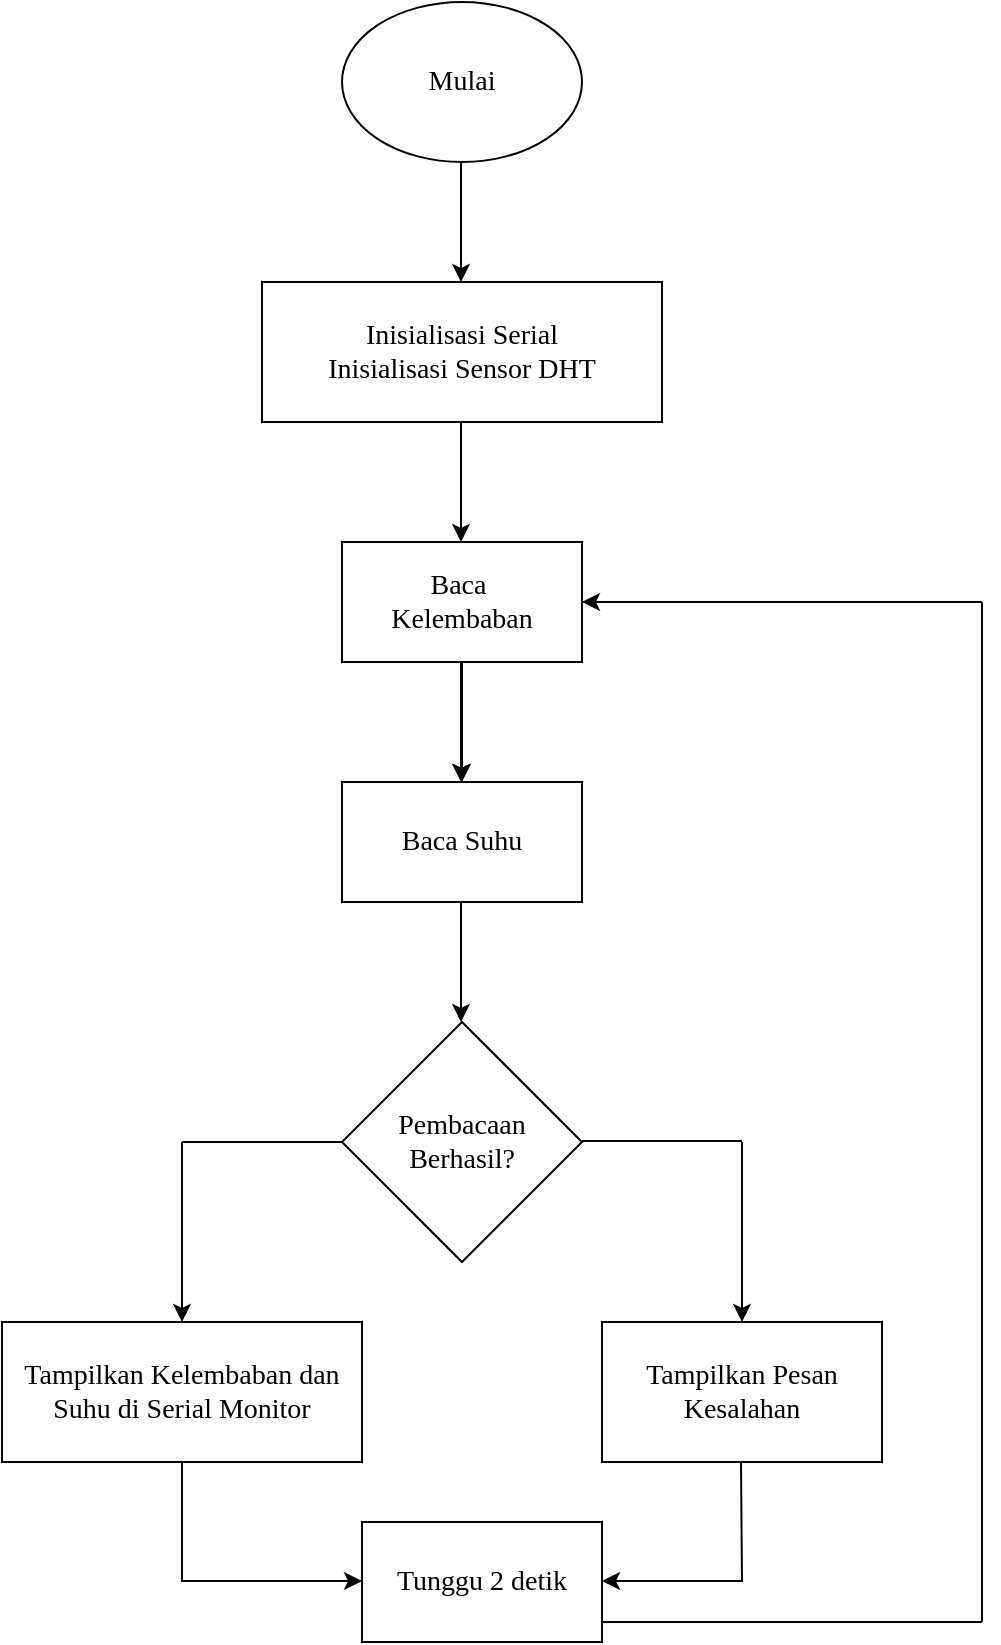 <mxfile version="24.8.3">
  <diagram name="Halaman-1" id="n1Fad7en_6eeLd4DlBht">
    <mxGraphModel grid="1" page="1" gridSize="10" guides="1" tooltips="1" connect="1" arrows="1" fold="1" pageScale="1" pageWidth="827" pageHeight="1169" math="0" shadow="0">
      <root>
        <mxCell id="0" />
        <mxCell id="1" parent="0" />
        <mxCell id="GTAngCAjK04g9Yc-P6Z9-3" value="" style="endArrow=classic;html=1;rounded=0;exitX=0.5;exitY=1;exitDx=0;exitDy=0;" edge="1" parent="1">
          <mxGeometry width="50" height="50" relative="1" as="geometry">
            <mxPoint x="419.5" y="100" as="sourcePoint" />
            <mxPoint x="419.5" y="160" as="targetPoint" />
          </mxGeometry>
        </mxCell>
        <mxCell id="GTAngCAjK04g9Yc-P6Z9-4" value="&lt;div&gt;&lt;font style=&quot;font-size: 14px;&quot; face=&quot;Comic Sans MS&quot;&gt;&lt;br&gt;&lt;/font&gt;&lt;/div&gt;&lt;font style=&quot;font-size: 14px;&quot; face=&quot;Comic Sans MS&quot;&gt;&lt;div&gt;&lt;font style=&quot;&quot; face=&quot;Comic Sans MS&quot;&gt;&lt;br&gt;&lt;/font&gt;&lt;/div&gt;Inisialisasi Serial&lt;/font&gt;&lt;div&gt;&lt;font face=&quot;Comic Sans MS&quot;&gt;&lt;span style=&quot;font-size: 14px;&quot;&gt;Inisialisasi Sensor DHT&lt;br&gt;&lt;/span&gt;&lt;/font&gt;&lt;div&gt;&lt;div&gt;&lt;font size=&quot;3&quot;&gt;&lt;br&gt;&lt;/font&gt;&lt;/div&gt;&lt;/div&gt;&lt;div&gt;&lt;div&gt;&lt;br&gt;&lt;/div&gt;&lt;/div&gt;&lt;/div&gt;" style="rounded=0;whiteSpace=wrap;html=1;" vertex="1" parent="1">
          <mxGeometry x="320" y="160" width="200" height="70" as="geometry" />
        </mxCell>
        <mxCell id="GTAngCAjK04g9Yc-P6Z9-5" value="" style="endArrow=classic;html=1;rounded=0;exitX=0.5;exitY=1;exitDx=0;exitDy=0;" edge="1" parent="1">
          <mxGeometry width="50" height="50" relative="1" as="geometry">
            <mxPoint x="419.5" y="230" as="sourcePoint" />
            <mxPoint x="419.5" y="290" as="targetPoint" />
          </mxGeometry>
        </mxCell>
        <mxCell id="GTAngCAjK04g9Yc-P6Z9-6" value="" style="edgeStyle=orthogonalEdgeStyle;rounded=0;orthogonalLoop=1;jettySize=auto;html=1;" edge="1" parent="1" source="GTAngCAjK04g9Yc-P6Z9-7" target="GTAngCAjK04g9Yc-P6Z9-9">
          <mxGeometry relative="1" as="geometry" />
        </mxCell>
        <mxCell id="GTAngCAjK04g9Yc-P6Z9-7" value="&lt;font face=&quot;Comic Sans MS&quot;&gt;&lt;span style=&quot;font-size: 14px;&quot;&gt;Baca&amp;nbsp;&lt;/span&gt;&lt;/font&gt;&lt;div&gt;&lt;font face=&quot;Comic Sans MS&quot;&gt;&lt;span style=&quot;font-size: 14px;&quot;&gt;Kelembaban&lt;/span&gt;&lt;/font&gt;&lt;/div&gt;" style="rounded=0;whiteSpace=wrap;html=1;" vertex="1" parent="1">
          <mxGeometry x="360" y="290" width="120" height="60" as="geometry" />
        </mxCell>
        <mxCell id="GTAngCAjK04g9Yc-P6Z9-8" value="" style="endArrow=classic;html=1;rounded=0;exitX=0.5;exitY=1;exitDx=0;exitDy=0;" edge="1" parent="1">
          <mxGeometry width="50" height="50" relative="1" as="geometry">
            <mxPoint x="419.5" y="350" as="sourcePoint" />
            <mxPoint x="419.5" y="410" as="targetPoint" />
          </mxGeometry>
        </mxCell>
        <mxCell id="GTAngCAjK04g9Yc-P6Z9-9" value="&lt;font face=&quot;Comic Sans MS&quot;&gt;&lt;span style=&quot;font-size: 14px;&quot;&gt;Baca Suhu&lt;/span&gt;&lt;/font&gt;" style="rounded=0;whiteSpace=wrap;html=1;" vertex="1" parent="1">
          <mxGeometry x="360" y="410" width="120" height="60" as="geometry" />
        </mxCell>
        <mxCell id="GTAngCAjK04g9Yc-P6Z9-10" value="" style="endArrow=classic;html=1;rounded=0;exitX=0.5;exitY=1;exitDx=0;exitDy=0;" edge="1" parent="1">
          <mxGeometry width="50" height="50" relative="1" as="geometry">
            <mxPoint x="419.5" y="470" as="sourcePoint" />
            <mxPoint x="419.5" y="530" as="targetPoint" />
          </mxGeometry>
        </mxCell>
        <mxCell id="GTAngCAjK04g9Yc-P6Z9-11" value="&lt;font style=&quot;font-size: 14px;&quot; face=&quot;Comic Sans MS&quot;&gt;Pembacaan Berhasil?&lt;/font&gt;" style="rhombus;whiteSpace=wrap;html=1;" vertex="1" parent="1">
          <mxGeometry x="360" y="530" width="120" height="120" as="geometry" />
        </mxCell>
        <mxCell id="GTAngCAjK04g9Yc-P6Z9-12" value="" style="endArrow=classic;html=1;rounded=0;" edge="1" parent="1">
          <mxGeometry width="50" height="50" relative="1" as="geometry">
            <mxPoint x="280" y="590" as="sourcePoint" />
            <mxPoint x="280" y="680" as="targetPoint" />
          </mxGeometry>
        </mxCell>
        <mxCell id="GTAngCAjK04g9Yc-P6Z9-13" value="" style="endArrow=none;html=1;rounded=0;entryX=0;entryY=0.5;entryDx=0;entryDy=0;" edge="1" parent="1" target="GTAngCAjK04g9Yc-P6Z9-11">
          <mxGeometry width="50" height="50" relative="1" as="geometry">
            <mxPoint x="280" y="590" as="sourcePoint" />
            <mxPoint x="330" y="540" as="targetPoint" />
          </mxGeometry>
        </mxCell>
        <mxCell id="GTAngCAjK04g9Yc-P6Z9-14" value="" style="endArrow=none;html=1;rounded=0;entryX=0;entryY=0.5;entryDx=0;entryDy=0;" edge="1" parent="1">
          <mxGeometry width="50" height="50" relative="1" as="geometry">
            <mxPoint x="480" y="589.5" as="sourcePoint" />
            <mxPoint x="560" y="589.5" as="targetPoint" />
          </mxGeometry>
        </mxCell>
        <mxCell id="GTAngCAjK04g9Yc-P6Z9-15" value="" style="endArrow=classic;html=1;rounded=0;" edge="1" parent="1">
          <mxGeometry width="50" height="50" relative="1" as="geometry">
            <mxPoint x="560" y="590" as="sourcePoint" />
            <mxPoint x="560" y="680" as="targetPoint" />
          </mxGeometry>
        </mxCell>
        <mxCell id="GTAngCAjK04g9Yc-P6Z9-16" value="&lt;font style=&quot;font-size: 14px;&quot; face=&quot;Comic Sans MS&quot;&gt;Tampilkan Pesan Kesalahan&lt;/font&gt;" style="rounded=0;whiteSpace=wrap;html=1;" vertex="1" parent="1">
          <mxGeometry x="490" y="680" width="140" height="70" as="geometry" />
        </mxCell>
        <mxCell id="GTAngCAjK04g9Yc-P6Z9-17" value="&lt;font face=&quot;Comic Sans MS&quot;&gt;&lt;span style=&quot;font-size: 14px;&quot;&gt;Tampilkan Kelembaban dan Suhu di Serial Monitor&lt;/span&gt;&lt;/font&gt;" style="rounded=0;whiteSpace=wrap;html=1;" vertex="1" parent="1">
          <mxGeometry x="190" y="680" width="180" height="70" as="geometry" />
        </mxCell>
        <mxCell id="GTAngCAjK04g9Yc-P6Z9-18" value="&lt;font style=&quot;font-size: 14px;&quot; face=&quot;Comic Sans MS&quot;&gt;Tunggu 2 detik&lt;/font&gt;" style="rounded=0;whiteSpace=wrap;html=1;" vertex="1" parent="1">
          <mxGeometry x="370" y="780" width="120" height="60" as="geometry" />
        </mxCell>
        <mxCell id="GTAngCAjK04g9Yc-P6Z9-19" value="" style="endArrow=classic;html=1;rounded=0;entryX=0;entryY=1;entryDx=0;entryDy=0;" edge="1" parent="1">
          <mxGeometry width="50" height="50" relative="1" as="geometry">
            <mxPoint x="280" y="809.5" as="sourcePoint" />
            <mxPoint x="370" y="809.5" as="targetPoint" />
          </mxGeometry>
        </mxCell>
        <mxCell id="GTAngCAjK04g9Yc-P6Z9-20" value="" style="endArrow=none;html=1;rounded=0;" edge="1" parent="1">
          <mxGeometry width="50" height="50" relative="1" as="geometry">
            <mxPoint x="280" y="810" as="sourcePoint" />
            <mxPoint x="280" y="750" as="targetPoint" />
          </mxGeometry>
        </mxCell>
        <mxCell id="GTAngCAjK04g9Yc-P6Z9-21" value="" style="endArrow=none;html=1;rounded=0;" edge="1" parent="1">
          <mxGeometry width="50" height="50" relative="1" as="geometry">
            <mxPoint x="560" y="810" as="sourcePoint" />
            <mxPoint x="559.5" y="750" as="targetPoint" />
          </mxGeometry>
        </mxCell>
        <mxCell id="GTAngCAjK04g9Yc-P6Z9-22" value="" style="endArrow=classic;html=1;rounded=0;entryX=1;entryY=1;entryDx=0;entryDy=0;" edge="1" parent="1">
          <mxGeometry width="50" height="50" relative="1" as="geometry">
            <mxPoint x="560" y="809.5" as="sourcePoint" />
            <mxPoint x="490" y="809.5" as="targetPoint" />
          </mxGeometry>
        </mxCell>
        <mxCell id="GTAngCAjK04g9Yc-P6Z9-23" value="" style="endArrow=none;html=1;rounded=0;" edge="1" parent="1">
          <mxGeometry width="50" height="50" relative="1" as="geometry">
            <mxPoint x="490" y="830" as="sourcePoint" />
            <mxPoint x="680" y="830" as="targetPoint" />
          </mxGeometry>
        </mxCell>
        <mxCell id="GTAngCAjK04g9Yc-P6Z9-24" value="" style="endArrow=none;html=1;rounded=0;" edge="1" parent="1">
          <mxGeometry width="50" height="50" relative="1" as="geometry">
            <mxPoint x="680" y="830" as="sourcePoint" />
            <mxPoint x="680" y="320" as="targetPoint" />
          </mxGeometry>
        </mxCell>
        <mxCell id="GTAngCAjK04g9Yc-P6Z9-25" value="" style="endArrow=classic;html=1;rounded=0;entryX=1;entryY=0.5;entryDx=0;entryDy=0;" edge="1" parent="1" target="GTAngCAjK04g9Yc-P6Z9-7">
          <mxGeometry width="50" height="50" relative="1" as="geometry">
            <mxPoint x="680" y="320" as="sourcePoint" />
            <mxPoint x="540" y="320" as="targetPoint" />
          </mxGeometry>
        </mxCell>
        <mxCell id="GTAngCAjK04g9Yc-P6Z9-26" value="&lt;span style=&quot;font-family: &amp;quot;Comic Sans MS&amp;quot;; font-size: 14px;&quot;&gt;Mulai&lt;/span&gt;" style="ellipse;whiteSpace=wrap;html=1;" vertex="1" parent="1">
          <mxGeometry x="360" y="20" width="120" height="80" as="geometry" />
        </mxCell>
      </root>
    </mxGraphModel>
  </diagram>
</mxfile>
